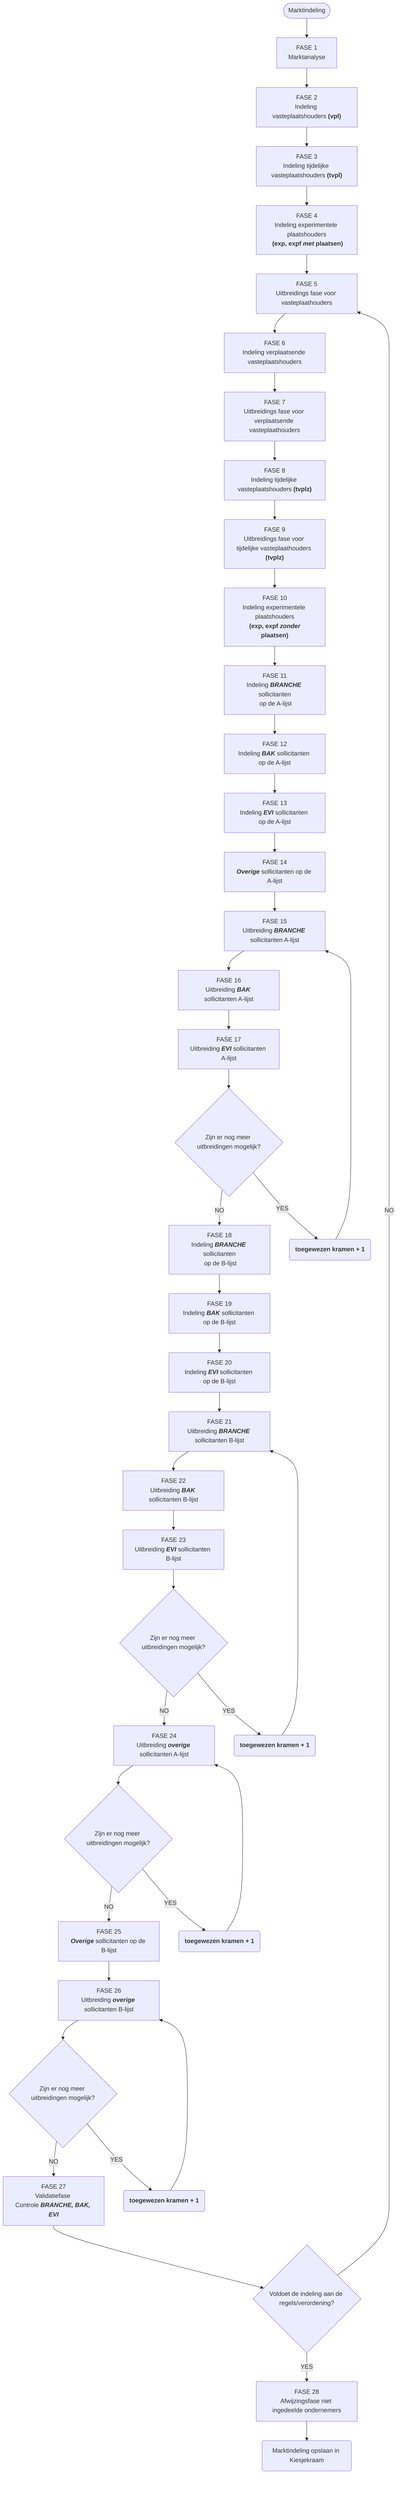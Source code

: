 graph TD
    A([Marktindeling])-->
    fase_1["FASE 1<br>Marktanalyse"] -->
    fase_2["FASE 2<br>Indeling vasteplaatshouders <b>(vpl)</b>"] -->
    fase_3["FASE 3<br>Indeling tijdelijke vasteplaatshouders <b>(tvpl)</b>"] -->
    fase_4["FASE 4<br>Indeling experimentele plaatshouders<br> <b>(exp, expf <i>met</i> plaatsen)</b>"] -->
    fase_5["FASE 5<br>Uitbreidings fase voor vasteplaathouders"] -->

    fase_6["FASE 6<br>Indeling verplaatsende vasteplaatshouders"] -->
    fase_7["FASE 7<br>Uitbreidings fase voor verplaatsende vasteplaathouders"] -->

    fase_8["FASE 8<br>Indeling tijdelijke vasteplaatshouders <b>(tvplz)</b>"] -->
    fase_9["FASE 9<br>Uitbreidings fase voor tijdelijke vasteplaathouders <b>(tvplz)</b>"] -->
    fase_10["FASE 10<br>Indeling experimentele plaatshouders<br> <b>(exp, expf <i>zonder</i> plaatsen)</b>"] -->
    fase_11["FASE 11<br>Indeling <b><i>BRANCHE</i></b> sollicitanten<br> op de A-lijst"] -->
    fase_12["FASE 12<br>Indeling <b><i>BAK</i></b> sollicitanten op de A-lijst"] -->
    fase_13["FASE 13<br>Indeling <b><i>EVI</i></b> sollicitanten op de A-lijst"] -->
    fase_14["FASE 14<br><b><i>Overige</i></b> sollicitanten op de A-lijst"] -->

    fase_15["FASE 15<br>Uitbreiding <b><i>BRANCHE</i></b> sollicitanten A-lijst"] -->
    fase_16["FASE 16<br>Uitbreiding <b><i>BAK</i></b> sollicitanten A-lijst"] -->
    fase_17["FASE 17<br>Uitbreiding <b><i>EVI</i></b> sollicitanten A-lijst"] -->

    expansion_done{Zijn er nog meer uitbreidingen mogelijk?}
    expansion_done --NO--> fase_18
    expansion_done --YES--> plus_one
    plus_one("<b>toegewezen kramen + 1</b>") --> fase_15

    fase_18["FASE 18<br>Indeling <b><i>BRANCHE</i></b> sollicitanten<br> op de B-lijst"] -->
    fase_19["FASE 19<br>Indeling <b><i>BAK</i></b> sollicitanten op de B-lijst"] -->
    fase_20["FASE 20<br>Indeling <b><i>EVI</i></b> sollicitanten op de B-lijst"] -->

    fase_21["FASE 21<br>Uitbreiding <b><i>BRANCHE</i></b> sollicitanten B-lijst"] -->
    fase_22["FASE 22<br>Uitbreiding <b><i>BAK</i></b> sollicitanten B-lijst"] -->
    fase_23["FASE 23<br>Uitbreiding <b><i>EVI</i></b> sollicitanten B-lijst"] -->

    expansion_done2{Zijn er nog meer uitbreidingen mogelijk?}
    expansion_done2 --NO--> fase_24
    expansion_done2 --YES--> plus_oneb
    plus_oneb("<b>toegewezen kramen + 1</b>") --> fase_21

    fase_24["FASE 24<br>Uitbreiding <b><i>overige</i></b> sollicitanten A-lijst"] -->
    expansion_done3{Zijn er nog meer uitbreidingen mogelijk?}
    expansion_done3 --NO--> fase_25
    expansion_done3 --YES--> plus_onec
    plus_onec("<b>toegewezen kramen + 1</b>") --> fase_24

    fase_25["FASE 25<br><b><i>Overige</i></b> sollicitanten op de B-lijst"] -->

    fase_26["FASE 26<br>Uitbreiding <b><i>overige</i></b> sollicitanten B-lijst"] -->
    expansion_done4{Zijn er nog meer uitbreidingen mogelijk?}
    expansion_done4 --NO--> fase_27
    expansion_done4 --YES--> plus_oned
    plus_oned("<b>toegewezen kramen + 1</b>") --> fase_26

    fase_27["FASE 27<br>Validatiefase <br>Controle <b><i>BRANCHE, BAK, EVI</i></b>"] -->
    allocation_valid{Voldoet de indeling aan de regels/verordening?}
    allocation_valid --YES--> fase_28
    allocation_valid --NO--> fase_5 
    fase_28["FASE 28<br>Afwijzingsfase niet ingedeelde ondernemers"] -->
    x(Marktindeling opslaan in Kiesjekraam)